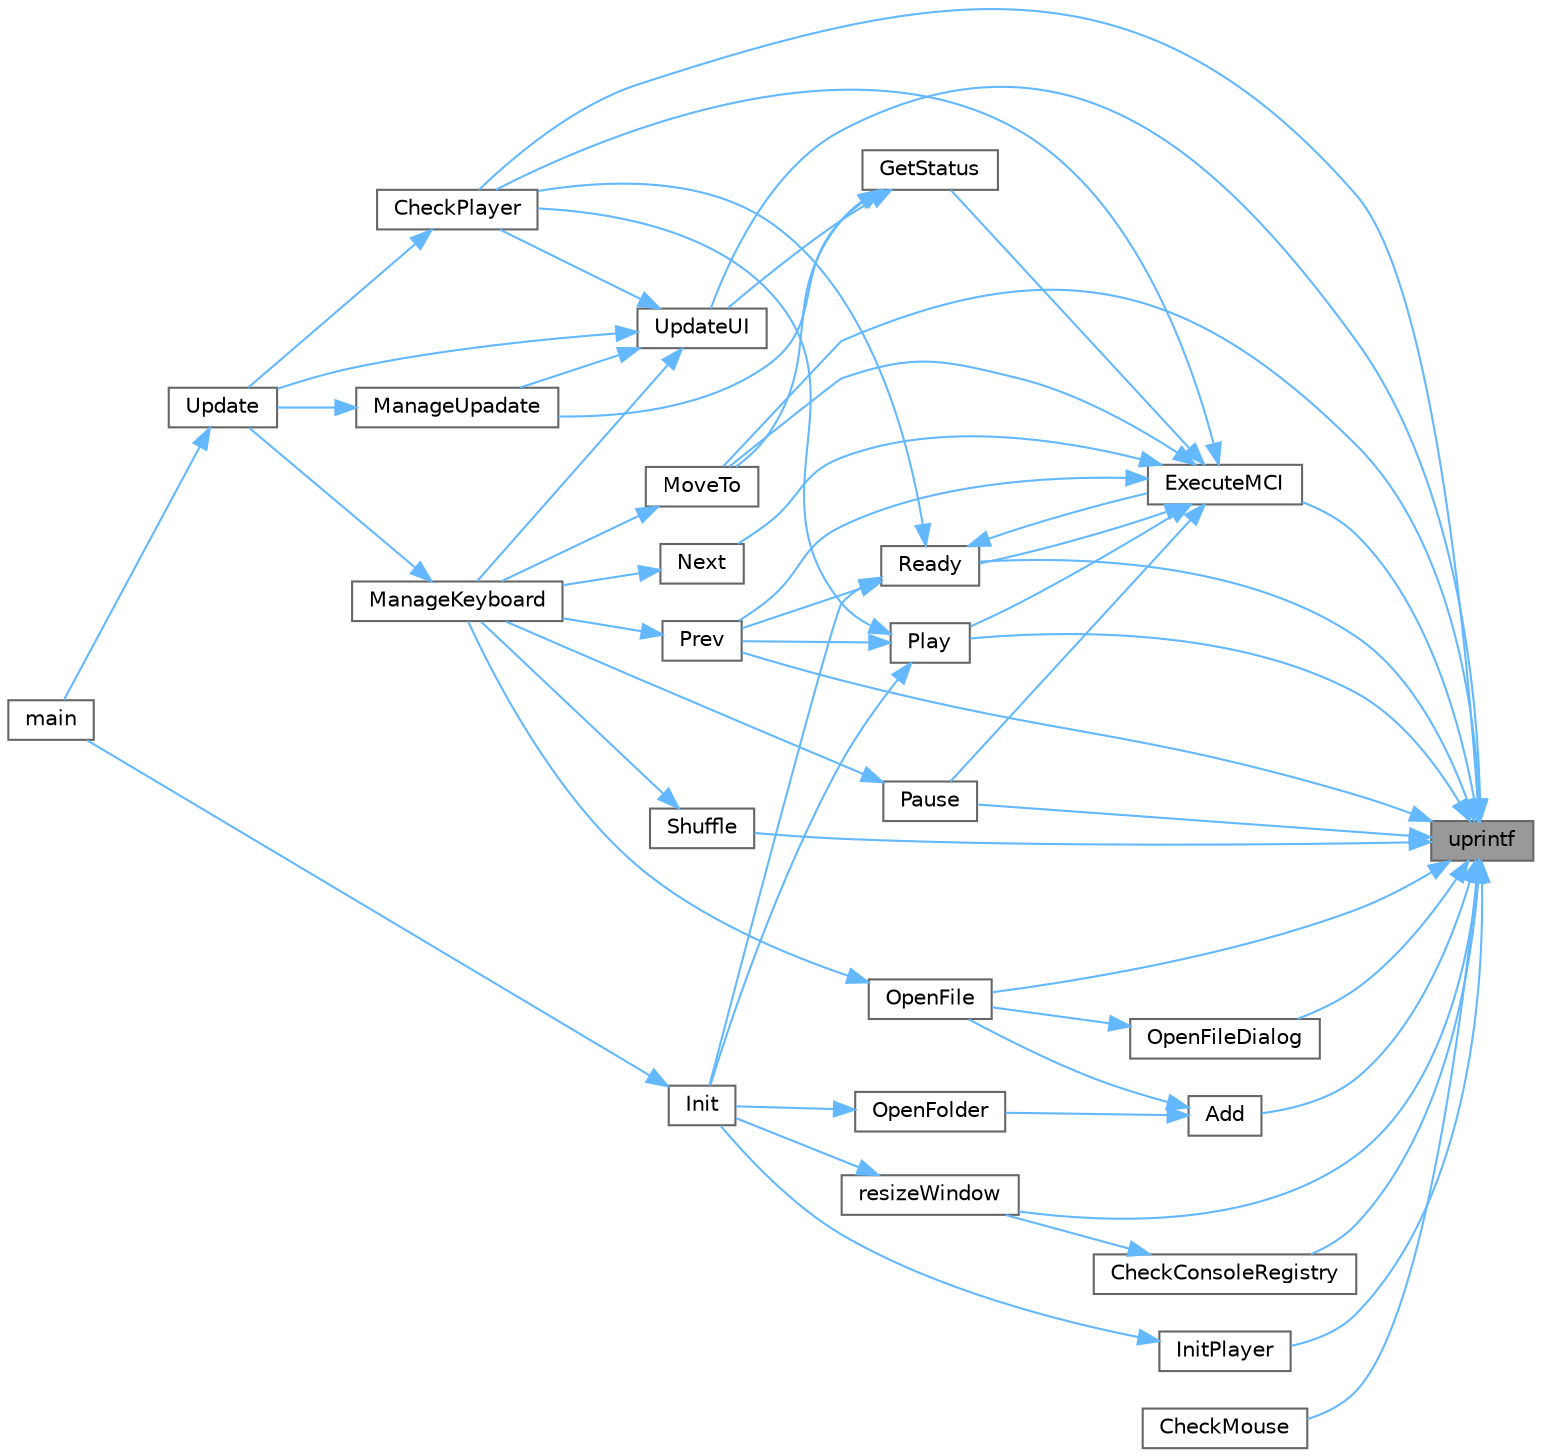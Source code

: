digraph "uprintf"
{
 // LATEX_PDF_SIZE
  bgcolor="transparent";
  edge [fontname=Helvetica,fontsize=10,labelfontname=Helvetica,labelfontsize=10];
  node [fontname=Helvetica,fontsize=10,shape=box,height=0.2,width=0.4];
  rankdir="RL";
  Node1 [id="Node000001",label="uprintf",height=0.2,width=0.4,color="gray40", fillcolor="grey60", style="filled", fontcolor="black",tooltip=" "];
  Node1 -> Node2 [id="edge57_Node000001_Node000002",dir="back",color="steelblue1",style="solid",tooltip=" "];
  Node2 [id="Node000002",label="Add",height=0.2,width=0.4,color="grey40", fillcolor="white", style="filled",URL="$music_player_8cpp.html#acf43331cff6571aa75ad00496d48d049",tooltip=" "];
  Node2 -> Node3 [id="edge58_Node000002_Node000003",dir="back",color="steelblue1",style="solid",tooltip=" "];
  Node3 [id="Node000003",label="OpenFile",height=0.2,width=0.4,color="grey40", fillcolor="white", style="filled",URL="$main_8cpp.html#a2fe25d11fd1a823cfcc8ee4038b4a170",tooltip=" "];
  Node3 -> Node4 [id="edge59_Node000003_Node000004",dir="back",color="steelblue1",style="solid",tooltip=" "];
  Node4 [id="Node000004",label="ManageKeyboard",height=0.2,width=0.4,color="grey40", fillcolor="white", style="filled",URL="$main_8cpp.html#a7aaf9bbe483841747e20d977f94977f4",tooltip=" "];
  Node4 -> Node5 [id="edge60_Node000004_Node000005",dir="back",color="steelblue1",style="solid",tooltip=" "];
  Node5 [id="Node000005",label="Update",height=0.2,width=0.4,color="grey40", fillcolor="white", style="filled",URL="$main_8cpp.html#aec0783b5a136e042adcc47bae4fe5291",tooltip=" "];
  Node5 -> Node6 [id="edge61_Node000005_Node000006",dir="back",color="steelblue1",style="solid",tooltip=" "];
  Node6 [id="Node000006",label="main",height=0.2,width=0.4,color="grey40", fillcolor="white", style="filled",URL="$main_8cpp.html#ae66f6b31b5ad750f1fe042a706a4e3d4",tooltip=" "];
  Node2 -> Node7 [id="edge62_Node000002_Node000007",dir="back",color="steelblue1",style="solid",tooltip=" "];
  Node7 [id="Node000007",label="OpenFolder",height=0.2,width=0.4,color="grey40", fillcolor="white", style="filled",URL="$main_8cpp.html#a7f2950d96e464308233d783b9de888ca",tooltip=" "];
  Node7 -> Node8 [id="edge63_Node000007_Node000008",dir="back",color="steelblue1",style="solid",tooltip=" "];
  Node8 [id="Node000008",label="Init",height=0.2,width=0.4,color="grey40", fillcolor="white", style="filled",URL="$main_8cpp.html#a1e3b6d38df0786ccf7f938d60e386aae",tooltip=" "];
  Node8 -> Node6 [id="edge64_Node000008_Node000006",dir="back",color="steelblue1",style="solid",tooltip=" "];
  Node1 -> Node9 [id="edge65_Node000001_Node000009",dir="back",color="steelblue1",style="solid",tooltip=" "];
  Node9 [id="Node000009",label="CheckConsoleRegistry",height=0.2,width=0.4,color="grey40", fillcolor="white", style="filled",URL="$manage_console_8cpp.html#ae28154de2cff99671355effbe35dc415",tooltip=" "];
  Node9 -> Node10 [id="edge66_Node000009_Node000010",dir="back",color="steelblue1",style="solid",tooltip=" "];
  Node10 [id="Node000010",label="resizeWindow",height=0.2,width=0.4,color="grey40", fillcolor="white", style="filled",URL="$manage_console_8cpp.html#aa486752d2d0070676af70f863c3475a9",tooltip=" "];
  Node10 -> Node8 [id="edge67_Node000010_Node000008",dir="back",color="steelblue1",style="solid",tooltip=" "];
  Node1 -> Node11 [id="edge68_Node000001_Node000011",dir="back",color="steelblue1",style="solid",tooltip=" "];
  Node11 [id="Node000011",label="CheckMouse",height=0.2,width=0.4,color="grey40", fillcolor="white", style="filled",URL="$main_8cpp.html#abafd6cf747654db5cf5653d41a95791d",tooltip=" "];
  Node1 -> Node12 [id="edge69_Node000001_Node000012",dir="back",color="steelblue1",style="solid",tooltip=" "];
  Node12 [id="Node000012",label="CheckPlayer",height=0.2,width=0.4,color="grey40", fillcolor="white", style="filled",URL="$music_player_8cpp.html#aa657919bde438eaf13d0e8add07f737f",tooltip=" "];
  Node12 -> Node5 [id="edge70_Node000012_Node000005",dir="back",color="steelblue1",style="solid",tooltip=" "];
  Node1 -> Node13 [id="edge71_Node000001_Node000013",dir="back",color="steelblue1",style="solid",tooltip=" "];
  Node13 [id="Node000013",label="ExecuteMCI",height=0.2,width=0.4,color="grey40", fillcolor="white", style="filled",URL="$music_player_8cpp.html#a845a2209b10e92fb6e4fcbc0fbb8a8a4",tooltip=" "];
  Node13 -> Node12 [id="edge72_Node000013_Node000012",dir="back",color="steelblue1",style="solid",tooltip=" "];
  Node13 -> Node14 [id="edge73_Node000013_Node000014",dir="back",color="steelblue1",style="solid",tooltip=" "];
  Node14 [id="Node000014",label="GetStatus",height=0.2,width=0.4,color="grey40", fillcolor="white", style="filled",URL="$music_player_8cpp.html#a133ffa0437a422ffdb948b05f9310f1d",tooltip=" "];
  Node14 -> Node15 [id="edge74_Node000014_Node000015",dir="back",color="steelblue1",style="solid",tooltip=" "];
  Node15 [id="Node000015",label="ManageUpadate",height=0.2,width=0.4,color="grey40", fillcolor="white", style="filled",URL="$main_8cpp.html#afb6a73354a679f3501f4daeb26d6ad48",tooltip=" "];
  Node15 -> Node5 [id="edge75_Node000015_Node000005",dir="back",color="steelblue1",style="solid",tooltip=" "];
  Node14 -> Node16 [id="edge76_Node000014_Node000016",dir="back",color="steelblue1",style="solid",tooltip=" "];
  Node16 [id="Node000016",label="MoveTo",height=0.2,width=0.4,color="grey40", fillcolor="white", style="filled",URL="$music_player_8cpp.html#a2f5ad38e6e6d05e643ff8e0a801f20ec",tooltip=" "];
  Node16 -> Node4 [id="edge77_Node000016_Node000004",dir="back",color="steelblue1",style="solid",tooltip=" "];
  Node14 -> Node17 [id="edge78_Node000014_Node000017",dir="back",color="steelblue1",style="solid",tooltip=" "];
  Node17 [id="Node000017",label="UpdateUI",height=0.2,width=0.4,color="grey40", fillcolor="white", style="filled",URL="$player_u_i_8cpp.html#a0ed0f34fce6fb0d1c106dc480f61790a",tooltip=" "];
  Node17 -> Node12 [id="edge79_Node000017_Node000012",dir="back",color="steelblue1",style="solid",tooltip=" "];
  Node17 -> Node4 [id="edge80_Node000017_Node000004",dir="back",color="steelblue1",style="solid",tooltip=" "];
  Node17 -> Node15 [id="edge81_Node000017_Node000015",dir="back",color="steelblue1",style="solid",tooltip=" "];
  Node17 -> Node5 [id="edge82_Node000017_Node000005",dir="back",color="steelblue1",style="solid",tooltip=" "];
  Node13 -> Node16 [id="edge83_Node000013_Node000016",dir="back",color="steelblue1",style="solid",tooltip=" "];
  Node13 -> Node18 [id="edge84_Node000013_Node000018",dir="back",color="steelblue1",style="solid",tooltip=" "];
  Node18 [id="Node000018",label="Next",height=0.2,width=0.4,color="grey40", fillcolor="white", style="filled",URL="$music_player_8cpp.html#a659a293dd51073a1b9560bb80f687705",tooltip=" "];
  Node18 -> Node4 [id="edge85_Node000018_Node000004",dir="back",color="steelblue1",style="solid",tooltip=" "];
  Node13 -> Node19 [id="edge86_Node000013_Node000019",dir="back",color="steelblue1",style="solid",tooltip=" "];
  Node19 [id="Node000019",label="Pause",height=0.2,width=0.4,color="grey40", fillcolor="white", style="filled",URL="$music_player_8cpp.html#a70babc5227ddd16ca31dccc6cec0bb22",tooltip=" "];
  Node19 -> Node4 [id="edge87_Node000019_Node000004",dir="back",color="steelblue1",style="solid",tooltip=" "];
  Node13 -> Node20 [id="edge88_Node000013_Node000020",dir="back",color="steelblue1",style="solid",tooltip=" "];
  Node20 [id="Node000020",label="Play",height=0.2,width=0.4,color="grey40", fillcolor="white", style="filled",URL="$music_player_8cpp.html#a12574569144fb9d22d996965ee42b627",tooltip=" "];
  Node20 -> Node12 [id="edge89_Node000020_Node000012",dir="back",color="steelblue1",style="solid",tooltip=" "];
  Node20 -> Node8 [id="edge90_Node000020_Node000008",dir="back",color="steelblue1",style="solid",tooltip=" "];
  Node20 -> Node21 [id="edge91_Node000020_Node000021",dir="back",color="steelblue1",style="solid",tooltip=" "];
  Node21 [id="Node000021",label="Prev",height=0.2,width=0.4,color="grey40", fillcolor="white", style="filled",URL="$music_player_8cpp.html#aa5e6d1c9afab8f462aebc2ba76b91022",tooltip=" "];
  Node21 -> Node4 [id="edge92_Node000021_Node000004",dir="back",color="steelblue1",style="solid",tooltip=" "];
  Node13 -> Node21 [id="edge93_Node000013_Node000021",dir="back",color="steelblue1",style="solid",tooltip=" "];
  Node13 -> Node22 [id="edge94_Node000013_Node000022",dir="back",color="steelblue1",style="solid",tooltip=" "];
  Node22 [id="Node000022",label="Ready",height=0.2,width=0.4,color="grey40", fillcolor="white", style="filled",URL="$music_player_8cpp.html#a3071137f83027d3caeeb4fd67ff113ef",tooltip=" "];
  Node22 -> Node12 [id="edge95_Node000022_Node000012",dir="back",color="steelblue1",style="solid",tooltip=" "];
  Node22 -> Node13 [id="edge96_Node000022_Node000013",dir="back",color="steelblue1",style="solid",tooltip=" "];
  Node22 -> Node8 [id="edge97_Node000022_Node000008",dir="back",color="steelblue1",style="solid",tooltip=" "];
  Node22 -> Node21 [id="edge98_Node000022_Node000021",dir="back",color="steelblue1",style="solid",tooltip=" "];
  Node1 -> Node23 [id="edge99_Node000001_Node000023",dir="back",color="steelblue1",style="solid",tooltip=" "];
  Node23 [id="Node000023",label="InitPlayer",height=0.2,width=0.4,color="grey40", fillcolor="white", style="filled",URL="$music_player_8cpp.html#ab1e3218036977e006ae6fd1f66c16ae4",tooltip=" "];
  Node23 -> Node8 [id="edge100_Node000023_Node000008",dir="back",color="steelblue1",style="solid",tooltip=" "];
  Node1 -> Node16 [id="edge101_Node000001_Node000016",dir="back",color="steelblue1",style="solid",tooltip=" "];
  Node1 -> Node3 [id="edge102_Node000001_Node000003",dir="back",color="steelblue1",style="solid",tooltip=" "];
  Node1 -> Node24 [id="edge103_Node000001_Node000024",dir="back",color="steelblue1",style="solid",tooltip=" "];
  Node24 [id="Node000024",label="OpenFileDialog",height=0.2,width=0.4,color="grey40", fillcolor="white", style="filled",URL="$file_manager_8cpp.html#a4b4003b077c4aabae8264807edb8a907",tooltip=" "];
  Node24 -> Node3 [id="edge104_Node000024_Node000003",dir="back",color="steelblue1",style="solid",tooltip=" "];
  Node1 -> Node19 [id="edge105_Node000001_Node000019",dir="back",color="steelblue1",style="solid",tooltip=" "];
  Node1 -> Node20 [id="edge106_Node000001_Node000020",dir="back",color="steelblue1",style="solid",tooltip=" "];
  Node1 -> Node21 [id="edge107_Node000001_Node000021",dir="back",color="steelblue1",style="solid",tooltip=" "];
  Node1 -> Node22 [id="edge108_Node000001_Node000022",dir="back",color="steelblue1",style="solid",tooltip=" "];
  Node1 -> Node10 [id="edge109_Node000001_Node000010",dir="back",color="steelblue1",style="solid",tooltip=" "];
  Node1 -> Node25 [id="edge110_Node000001_Node000025",dir="back",color="steelblue1",style="solid",tooltip=" "];
  Node25 [id="Node000025",label="Shuffle",height=0.2,width=0.4,color="grey40", fillcolor="white", style="filled",URL="$music_player_8cpp.html#a2697cc8b37d7bca7c055228382a9b208",tooltip=" "];
  Node25 -> Node4 [id="edge111_Node000025_Node000004",dir="back",color="steelblue1",style="solid",tooltip=" "];
  Node1 -> Node17 [id="edge112_Node000001_Node000017",dir="back",color="steelblue1",style="solid",tooltip=" "];
}

